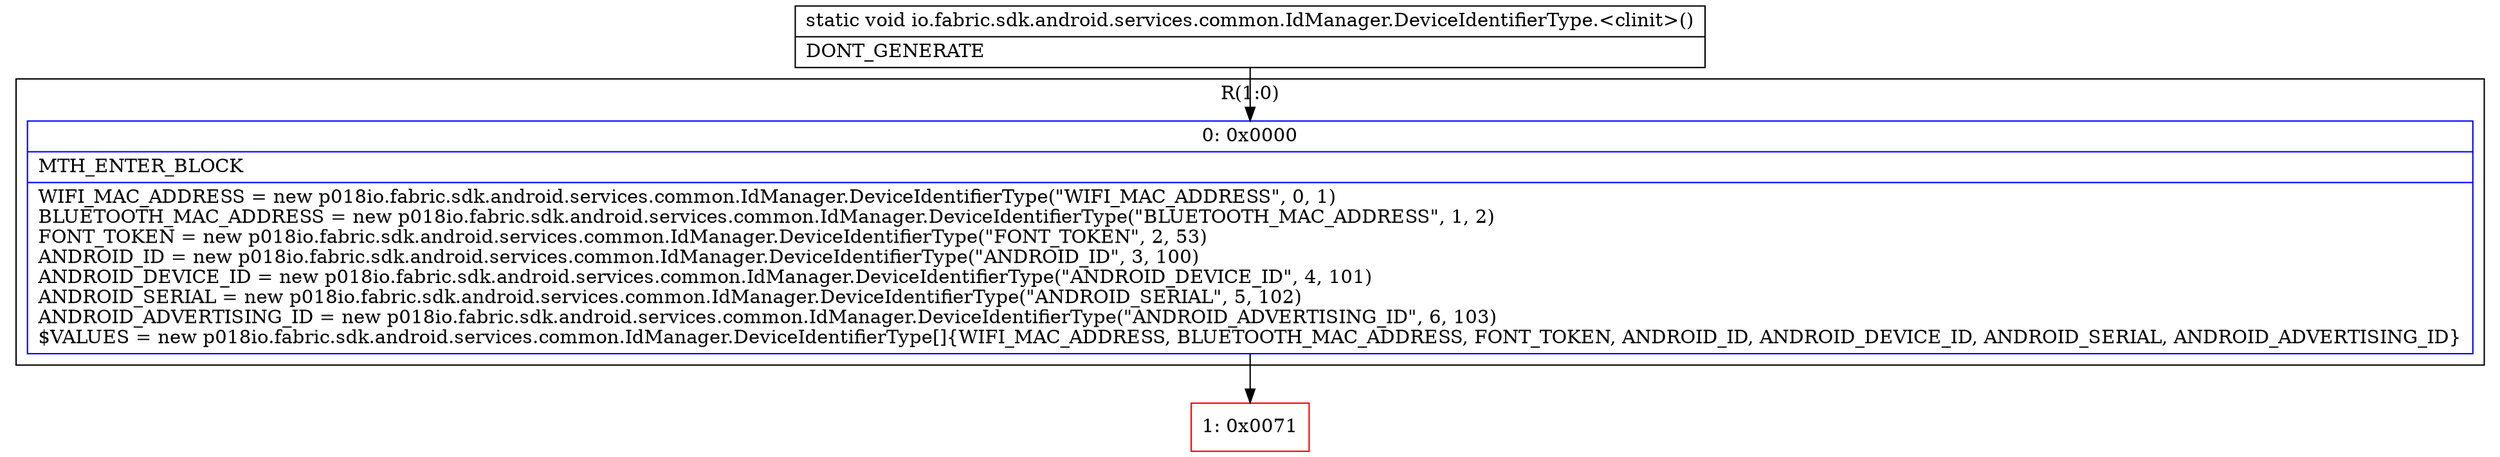 digraph "CFG forio.fabric.sdk.android.services.common.IdManager.DeviceIdentifierType.\<clinit\>()V" {
subgraph cluster_Region_2053187710 {
label = "R(1:0)";
node [shape=record,color=blue];
Node_0 [shape=record,label="{0\:\ 0x0000|MTH_ENTER_BLOCK\l|WIFI_MAC_ADDRESS = new p018io.fabric.sdk.android.services.common.IdManager.DeviceIdentifierType(\"WIFI_MAC_ADDRESS\", 0, 1)\lBLUETOOTH_MAC_ADDRESS = new p018io.fabric.sdk.android.services.common.IdManager.DeviceIdentifierType(\"BLUETOOTH_MAC_ADDRESS\", 1, 2)\lFONT_TOKEN = new p018io.fabric.sdk.android.services.common.IdManager.DeviceIdentifierType(\"FONT_TOKEN\", 2, 53)\lANDROID_ID = new p018io.fabric.sdk.android.services.common.IdManager.DeviceIdentifierType(\"ANDROID_ID\", 3, 100)\lANDROID_DEVICE_ID = new p018io.fabric.sdk.android.services.common.IdManager.DeviceIdentifierType(\"ANDROID_DEVICE_ID\", 4, 101)\lANDROID_SERIAL = new p018io.fabric.sdk.android.services.common.IdManager.DeviceIdentifierType(\"ANDROID_SERIAL\", 5, 102)\lANDROID_ADVERTISING_ID = new p018io.fabric.sdk.android.services.common.IdManager.DeviceIdentifierType(\"ANDROID_ADVERTISING_ID\", 6, 103)\l$VALUES = new p018io.fabric.sdk.android.services.common.IdManager.DeviceIdentifierType[]\{WIFI_MAC_ADDRESS, BLUETOOTH_MAC_ADDRESS, FONT_TOKEN, ANDROID_ID, ANDROID_DEVICE_ID, ANDROID_SERIAL, ANDROID_ADVERTISING_ID\}\l}"];
}
Node_1 [shape=record,color=red,label="{1\:\ 0x0071}"];
MethodNode[shape=record,label="{static void io.fabric.sdk.android.services.common.IdManager.DeviceIdentifierType.\<clinit\>()  | DONT_GENERATE\l}"];
MethodNode -> Node_0;
Node_0 -> Node_1;
}


